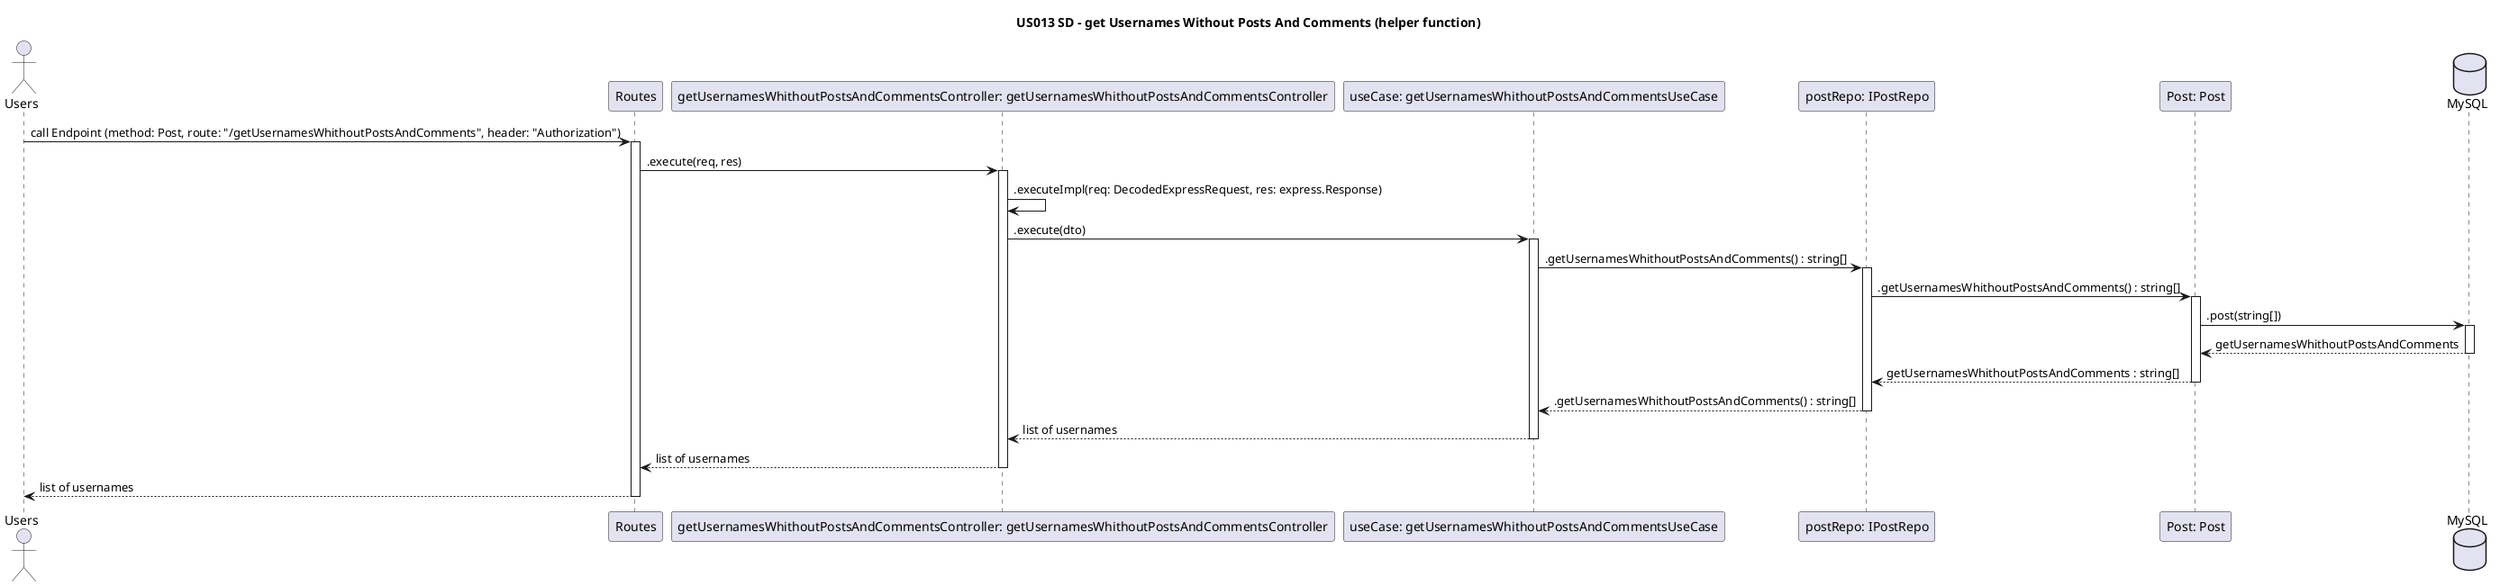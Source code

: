 @startuml SD-getUsernamesWhithoutPostsAndComments

title US013 SD - get Usernames Without Posts And Comments (helper function)

actor Users
participant Routes
participant "getUsernamesWhithoutPostsAndCommentsController: getUsernamesWhithoutPostsAndCommentsController" as getUsernamesWhithoutPostsAndCommentsController
participant "useCase: getUsernamesWhithoutPostsAndCommentsUseCase" as getUsernamesWhithoutPostsAndCommentsUseCase
participant "postRepo: IPostRepo" as IPostRepo
participant "Post: Post" as Post
database MySQL as database

Users -> Routes: call Endpoint (method: Post, route: "/getUsernamesWhithoutPostsAndComments", header: "Authorization")
activate Routes

Routes -> getUsernamesWhithoutPostsAndCommentsController: .execute(req, res)
activate getUsernamesWhithoutPostsAndCommentsController

getUsernamesWhithoutPostsAndCommentsController -> getUsernamesWhithoutPostsAndCommentsController: .executeImpl(req: DecodedExpressRequest, res: express.Response)
getUsernamesWhithoutPostsAndCommentsController -> getUsernamesWhithoutPostsAndCommentsUseCase: .execute(dto)
activate getUsernamesWhithoutPostsAndCommentsUseCase

getUsernamesWhithoutPostsAndCommentsUseCase -> IPostRepo: .getUsernamesWhithoutPostsAndComments() : string[]
activate IPostRepo

IPostRepo -> Post: .getUsernamesWhithoutPostsAndComments() : string[]
activate Post

Post -> database: .post(string[])
activate database

database --> Post: getUsernamesWhithoutPostsAndComments
deactivate database

Post --> IPostRepo: getUsernamesWhithoutPostsAndComments : string[]
deactivate Post

IPostRepo --> getUsernamesWhithoutPostsAndCommentsUseCase: .getUsernamesWhithoutPostsAndComments() : string[]
deactivate IPostRepo

getUsernamesWhithoutPostsAndCommentsUseCase --> getUsernamesWhithoutPostsAndCommentsController: list of usernames
deactivate getUsernamesWhithoutPostsAndCommentsUseCase

getUsernamesWhithoutPostsAndCommentsController --> Routes: list of usernames
deactivate getUsernamesWhithoutPostsAndCommentsController

Routes --> Users: list of usernames
deactivate Routes

@enduml


